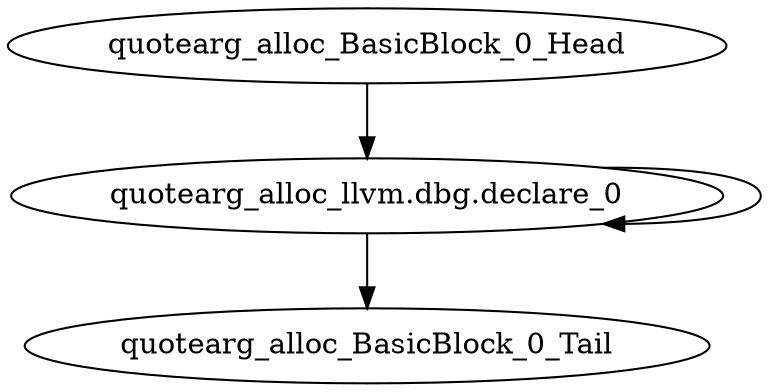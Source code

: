 digraph G {
    "quotearg_alloc_llvm.dbg.declare_0" -> "quotearg_alloc_BasicBlock_0_Tail"
    "quotearg_alloc_llvm.dbg.declare_0" -> "quotearg_alloc_llvm.dbg.declare_0"
    "quotearg_alloc_BasicBlock_0_Head" -> "quotearg_alloc_llvm.dbg.declare_0"
}
